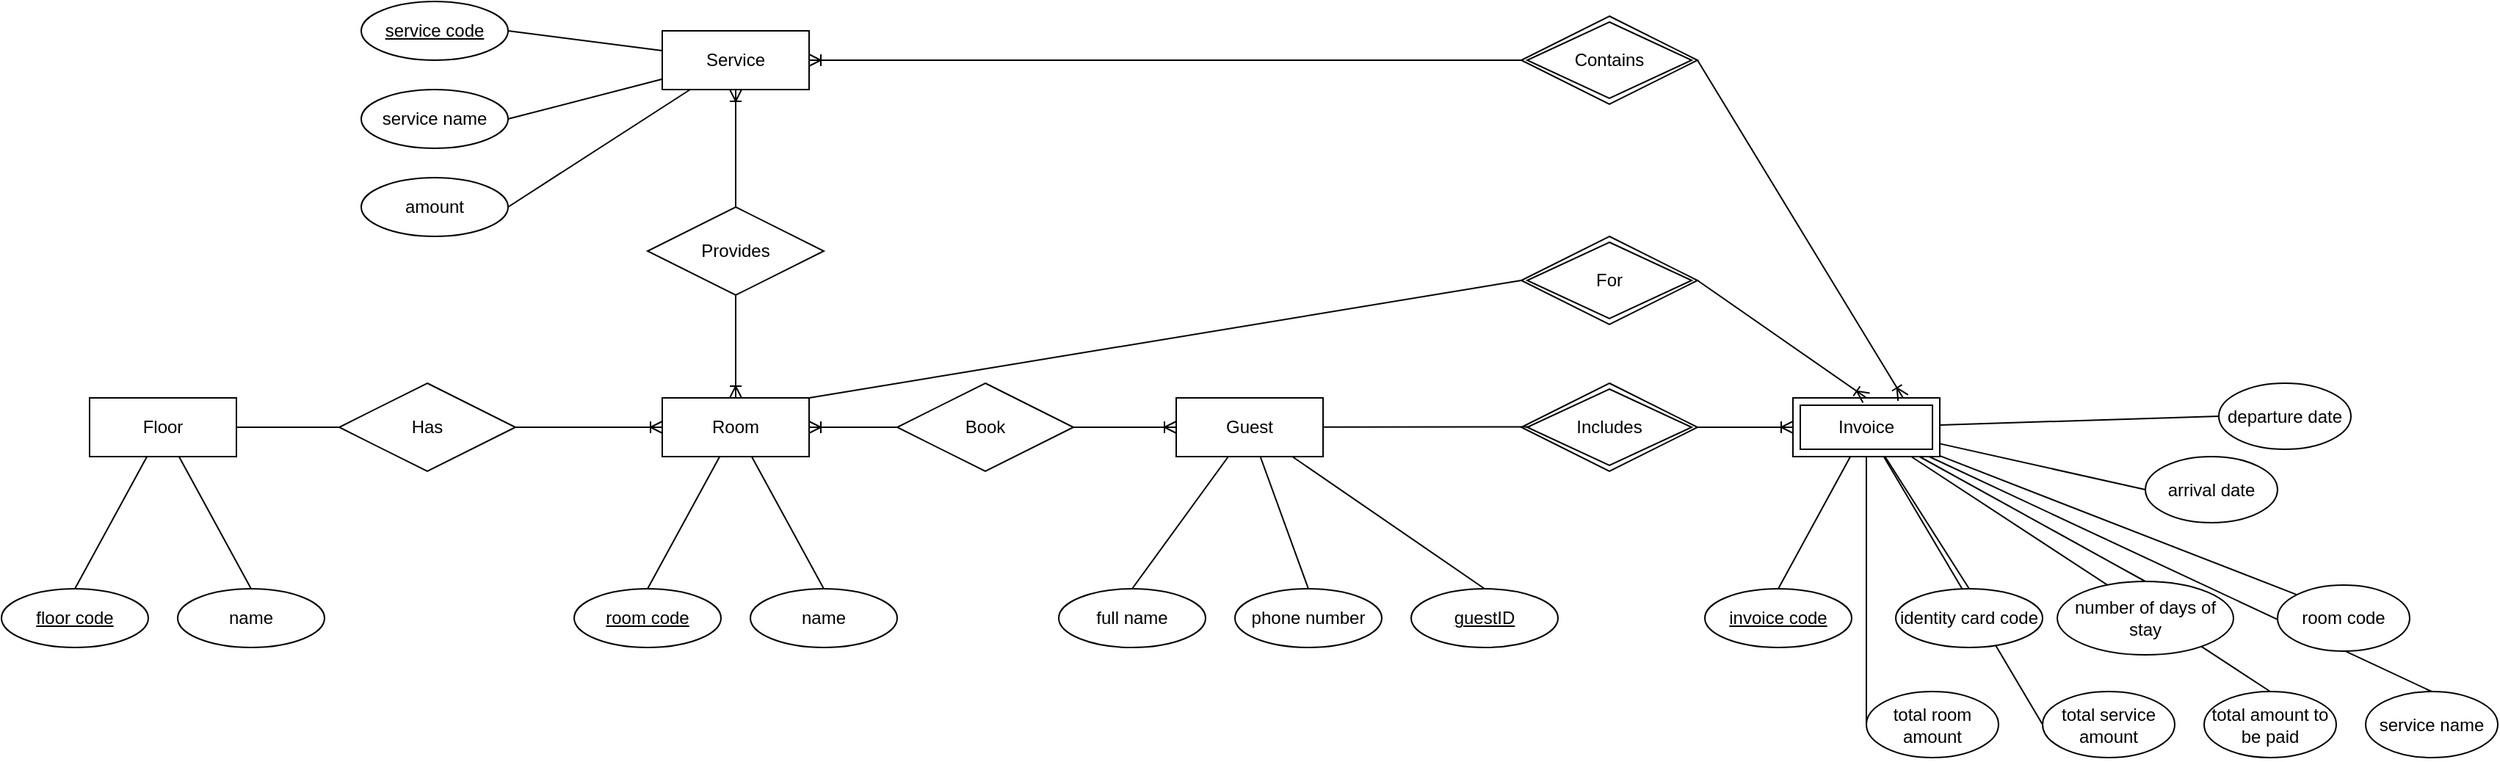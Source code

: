 <mxfile version="24.6.4" type="device">
  <diagram id="R2lEEEUBdFMjLlhIrx00" name="Page-1">
    <mxGraphModel dx="1571" dy="922" grid="1" gridSize="10" guides="1" tooltips="1" connect="1" arrows="1" fold="1" page="1" pageScale="1" pageWidth="850" pageHeight="1100" math="0" shadow="0" extFonts="Permanent Marker^https://fonts.googleapis.com/css?family=Permanent+Marker">
      <root>
        <mxCell id="0" />
        <mxCell id="1" parent="0" />
        <mxCell id="vCwaJzvMc3eC2j3Zzm_z-6" value="" style="group" vertex="1" connectable="0" parent="1">
          <mxGeometry x="570" y="670" width="220" height="170" as="geometry" />
        </mxCell>
        <mxCell id="vCwaJzvMc3eC2j3Zzm_z-3" style="edgeStyle=none;rounded=0;orthogonalLoop=1;jettySize=auto;html=1;entryX=0.5;entryY=0;entryDx=0;entryDy=0;endArrow=none;endFill=0;" edge="1" parent="vCwaJzvMc3eC2j3Zzm_z-6" source="vCwaJzvMc3eC2j3Zzm_z-1" target="vCwaJzvMc3eC2j3Zzm_z-2">
          <mxGeometry relative="1" as="geometry" />
        </mxCell>
        <mxCell id="vCwaJzvMc3eC2j3Zzm_z-5" style="edgeStyle=none;rounded=0;orthogonalLoop=1;jettySize=auto;html=1;entryX=0.5;entryY=0;entryDx=0;entryDy=0;endArrow=none;endFill=0;" edge="1" parent="vCwaJzvMc3eC2j3Zzm_z-6" source="vCwaJzvMc3eC2j3Zzm_z-1" target="vCwaJzvMc3eC2j3Zzm_z-4">
          <mxGeometry relative="1" as="geometry" />
        </mxCell>
        <mxCell id="vCwaJzvMc3eC2j3Zzm_z-1" value="Room" style="whiteSpace=wrap;html=1;align=center;" vertex="1" parent="vCwaJzvMc3eC2j3Zzm_z-6">
          <mxGeometry x="60" width="100" height="40" as="geometry" />
        </mxCell>
        <mxCell id="vCwaJzvMc3eC2j3Zzm_z-2" value="room code" style="ellipse;whiteSpace=wrap;html=1;align=center;fontStyle=4;" vertex="1" parent="vCwaJzvMc3eC2j3Zzm_z-6">
          <mxGeometry y="130" width="100" height="40" as="geometry" />
        </mxCell>
        <mxCell id="vCwaJzvMc3eC2j3Zzm_z-4" value="name" style="ellipse;whiteSpace=wrap;html=1;align=center;" vertex="1" parent="vCwaJzvMc3eC2j3Zzm_z-6">
          <mxGeometry x="120" y="130" width="100" height="40" as="geometry" />
        </mxCell>
        <mxCell id="vCwaJzvMc3eC2j3Zzm_z-8" value="" style="group" vertex="1" connectable="0" parent="1">
          <mxGeometry x="180" y="670" width="220" height="170" as="geometry" />
        </mxCell>
        <mxCell id="vCwaJzvMc3eC2j3Zzm_z-9" style="edgeStyle=none;rounded=0;orthogonalLoop=1;jettySize=auto;html=1;entryX=0.5;entryY=0;entryDx=0;entryDy=0;endArrow=none;endFill=0;" edge="1" parent="vCwaJzvMc3eC2j3Zzm_z-8" source="vCwaJzvMc3eC2j3Zzm_z-11" target="vCwaJzvMc3eC2j3Zzm_z-12">
          <mxGeometry relative="1" as="geometry" />
        </mxCell>
        <mxCell id="vCwaJzvMc3eC2j3Zzm_z-10" style="edgeStyle=none;rounded=0;orthogonalLoop=1;jettySize=auto;html=1;entryX=0.5;entryY=0;entryDx=0;entryDy=0;endArrow=none;endFill=0;" edge="1" parent="vCwaJzvMc3eC2j3Zzm_z-8" source="vCwaJzvMc3eC2j3Zzm_z-11" target="vCwaJzvMc3eC2j3Zzm_z-13">
          <mxGeometry relative="1" as="geometry" />
        </mxCell>
        <mxCell id="vCwaJzvMc3eC2j3Zzm_z-11" value="Floor" style="whiteSpace=wrap;html=1;align=center;" vertex="1" parent="vCwaJzvMc3eC2j3Zzm_z-8">
          <mxGeometry x="60" width="100" height="40" as="geometry" />
        </mxCell>
        <mxCell id="vCwaJzvMc3eC2j3Zzm_z-12" value="floor code" style="ellipse;whiteSpace=wrap;html=1;align=center;fontStyle=4;" vertex="1" parent="vCwaJzvMc3eC2j3Zzm_z-8">
          <mxGeometry y="130" width="100" height="40" as="geometry" />
        </mxCell>
        <mxCell id="vCwaJzvMc3eC2j3Zzm_z-13" value="name" style="ellipse;whiteSpace=wrap;html=1;align=center;" vertex="1" parent="vCwaJzvMc3eC2j3Zzm_z-8">
          <mxGeometry x="120" y="130" width="100" height="40" as="geometry" />
        </mxCell>
        <mxCell id="vCwaJzvMc3eC2j3Zzm_z-22" value="" style="group" vertex="1" connectable="0" parent="1">
          <mxGeometry x="900" y="670" width="435" height="170" as="geometry" />
        </mxCell>
        <mxCell id="vCwaJzvMc3eC2j3Zzm_z-19" style="edgeStyle=none;rounded=0;orthogonalLoop=1;jettySize=auto;html=1;entryX=0.5;entryY=0;entryDx=0;entryDy=0;endArrow=none;endFill=0;" edge="1" parent="vCwaJzvMc3eC2j3Zzm_z-22" source="vCwaJzvMc3eC2j3Zzm_z-15" target="vCwaJzvMc3eC2j3Zzm_z-16">
          <mxGeometry relative="1" as="geometry" />
        </mxCell>
        <mxCell id="vCwaJzvMc3eC2j3Zzm_z-20" style="edgeStyle=none;rounded=0;orthogonalLoop=1;jettySize=auto;html=1;entryX=0.5;entryY=0;entryDx=0;entryDy=0;endArrow=none;endFill=0;" edge="1" parent="vCwaJzvMc3eC2j3Zzm_z-22" source="vCwaJzvMc3eC2j3Zzm_z-15" target="vCwaJzvMc3eC2j3Zzm_z-17">
          <mxGeometry relative="1" as="geometry" />
        </mxCell>
        <mxCell id="vCwaJzvMc3eC2j3Zzm_z-21" style="edgeStyle=none;rounded=0;orthogonalLoop=1;jettySize=auto;html=1;entryX=0.5;entryY=0;entryDx=0;entryDy=0;endArrow=none;endFill=0;" edge="1" parent="vCwaJzvMc3eC2j3Zzm_z-22" source="vCwaJzvMc3eC2j3Zzm_z-15" target="vCwaJzvMc3eC2j3Zzm_z-18">
          <mxGeometry relative="1" as="geometry" />
        </mxCell>
        <mxCell id="vCwaJzvMc3eC2j3Zzm_z-15" value="Guest" style="whiteSpace=wrap;html=1;align=center;" vertex="1" parent="vCwaJzvMc3eC2j3Zzm_z-22">
          <mxGeometry x="80" width="100" height="40" as="geometry" />
        </mxCell>
        <mxCell id="vCwaJzvMc3eC2j3Zzm_z-16" value="full name" style="ellipse;whiteSpace=wrap;html=1;align=center;" vertex="1" parent="vCwaJzvMc3eC2j3Zzm_z-22">
          <mxGeometry y="130" width="100" height="40" as="geometry" />
        </mxCell>
        <mxCell id="vCwaJzvMc3eC2j3Zzm_z-17" value="phone number" style="ellipse;whiteSpace=wrap;html=1;align=center;" vertex="1" parent="vCwaJzvMc3eC2j3Zzm_z-22">
          <mxGeometry x="120" y="130" width="100" height="40" as="geometry" />
        </mxCell>
        <mxCell id="vCwaJzvMc3eC2j3Zzm_z-18" value="guestID" style="ellipse;whiteSpace=wrap;html=1;align=center;fontStyle=4;" vertex="1" parent="vCwaJzvMc3eC2j3Zzm_z-22">
          <mxGeometry x="240" y="130" width="100" height="40" as="geometry" />
        </mxCell>
        <mxCell id="vCwaJzvMc3eC2j3Zzm_z-77" value="Includes" style="shape=rhombus;double=1;perimeter=rhombusPerimeter;whiteSpace=wrap;html=1;align=center;" vertex="1" parent="vCwaJzvMc3eC2j3Zzm_z-22">
          <mxGeometry x="315" y="-10" width="120" height="60" as="geometry" />
        </mxCell>
        <mxCell id="vCwaJzvMc3eC2j3Zzm_z-79" style="edgeStyle=none;rounded=0;orthogonalLoop=1;jettySize=auto;html=1;entryX=0.051;entryY=0.496;entryDx=0;entryDy=0;entryPerimeter=0;endArrow=none;endFill=0;" edge="1" parent="vCwaJzvMc3eC2j3Zzm_z-22" source="vCwaJzvMc3eC2j3Zzm_z-15" target="vCwaJzvMc3eC2j3Zzm_z-77">
          <mxGeometry relative="1" as="geometry" />
        </mxCell>
        <mxCell id="vCwaJzvMc3eC2j3Zzm_z-53" value="" style="group" vertex="1" connectable="0" parent="1">
          <mxGeometry x="1340" y="660" width="540" height="255" as="geometry" />
        </mxCell>
        <mxCell id="vCwaJzvMc3eC2j3Zzm_z-33" style="edgeStyle=none;rounded=0;orthogonalLoop=1;jettySize=auto;html=1;entryX=0.5;entryY=0;entryDx=0;entryDy=0;endArrow=none;endFill=0;" edge="1" parent="vCwaJzvMc3eC2j3Zzm_z-53" source="vCwaJzvMc3eC2j3Zzm_z-31" target="vCwaJzvMc3eC2j3Zzm_z-32">
          <mxGeometry relative="1" as="geometry" />
        </mxCell>
        <mxCell id="vCwaJzvMc3eC2j3Zzm_z-35" style="edgeStyle=none;rounded=0;orthogonalLoop=1;jettySize=auto;html=1;entryX=0.5;entryY=0;entryDx=0;entryDy=0;endArrow=none;endFill=0;" edge="1" parent="vCwaJzvMc3eC2j3Zzm_z-53" source="vCwaJzvMc3eC2j3Zzm_z-31" target="vCwaJzvMc3eC2j3Zzm_z-34">
          <mxGeometry relative="1" as="geometry" />
        </mxCell>
        <mxCell id="vCwaJzvMc3eC2j3Zzm_z-37" style="edgeStyle=none;rounded=0;orthogonalLoop=1;jettySize=auto;html=1;entryX=0.5;entryY=0;entryDx=0;entryDy=0;endArrow=none;endFill=0;" edge="1" parent="vCwaJzvMc3eC2j3Zzm_z-53" source="vCwaJzvMc3eC2j3Zzm_z-31" target="vCwaJzvMc3eC2j3Zzm_z-36">
          <mxGeometry relative="1" as="geometry" />
        </mxCell>
        <mxCell id="vCwaJzvMc3eC2j3Zzm_z-39" style="edgeStyle=none;rounded=0;orthogonalLoop=1;jettySize=auto;html=1;entryX=0;entryY=0.5;entryDx=0;entryDy=0;endArrow=none;endFill=0;" edge="1" parent="vCwaJzvMc3eC2j3Zzm_z-53" source="vCwaJzvMc3eC2j3Zzm_z-31" target="vCwaJzvMc3eC2j3Zzm_z-38">
          <mxGeometry relative="1" as="geometry" />
        </mxCell>
        <mxCell id="vCwaJzvMc3eC2j3Zzm_z-41" style="edgeStyle=none;rounded=0;orthogonalLoop=1;jettySize=auto;html=1;entryX=0;entryY=0.5;entryDx=0;entryDy=0;endArrow=none;endFill=0;" edge="1" parent="vCwaJzvMc3eC2j3Zzm_z-53" source="vCwaJzvMc3eC2j3Zzm_z-31" target="vCwaJzvMc3eC2j3Zzm_z-40">
          <mxGeometry relative="1" as="geometry" />
        </mxCell>
        <mxCell id="vCwaJzvMc3eC2j3Zzm_z-43" style="edgeStyle=none;rounded=0;orthogonalLoop=1;jettySize=auto;html=1;entryX=0;entryY=0;entryDx=0;entryDy=0;endArrow=none;endFill=0;" edge="1" parent="vCwaJzvMc3eC2j3Zzm_z-53" source="vCwaJzvMc3eC2j3Zzm_z-31" target="vCwaJzvMc3eC2j3Zzm_z-42">
          <mxGeometry relative="1" as="geometry" />
        </mxCell>
        <mxCell id="vCwaJzvMc3eC2j3Zzm_z-45" style="edgeStyle=none;rounded=0;orthogonalLoop=1;jettySize=auto;html=1;entryX=0;entryY=0.5;entryDx=0;entryDy=0;endArrow=none;endFill=0;" edge="1" parent="vCwaJzvMc3eC2j3Zzm_z-53" source="vCwaJzvMc3eC2j3Zzm_z-31" target="vCwaJzvMc3eC2j3Zzm_z-44">
          <mxGeometry relative="1" as="geometry" />
        </mxCell>
        <mxCell id="vCwaJzvMc3eC2j3Zzm_z-47" style="edgeStyle=none;rounded=0;orthogonalLoop=1;jettySize=auto;html=1;entryX=0;entryY=0.5;entryDx=0;entryDy=0;endArrow=none;endFill=0;" edge="1" parent="vCwaJzvMc3eC2j3Zzm_z-53" source="vCwaJzvMc3eC2j3Zzm_z-31" target="vCwaJzvMc3eC2j3Zzm_z-46">
          <mxGeometry relative="1" as="geometry" />
        </mxCell>
        <mxCell id="vCwaJzvMc3eC2j3Zzm_z-50" style="edgeStyle=none;rounded=0;orthogonalLoop=1;jettySize=auto;html=1;entryX=0.5;entryY=0;entryDx=0;entryDy=0;endArrow=none;endFill=0;" edge="1" parent="vCwaJzvMc3eC2j3Zzm_z-53" source="vCwaJzvMc3eC2j3Zzm_z-31" target="vCwaJzvMc3eC2j3Zzm_z-49">
          <mxGeometry relative="1" as="geometry" />
        </mxCell>
        <mxCell id="vCwaJzvMc3eC2j3Zzm_z-52" style="edgeStyle=none;rounded=0;orthogonalLoop=1;jettySize=auto;html=1;entryX=0.5;entryY=0;entryDx=0;entryDy=0;endArrow=none;endFill=0;" edge="1" parent="vCwaJzvMc3eC2j3Zzm_z-53" source="vCwaJzvMc3eC2j3Zzm_z-31" target="vCwaJzvMc3eC2j3Zzm_z-51">
          <mxGeometry relative="1" as="geometry" />
        </mxCell>
        <mxCell id="vCwaJzvMc3eC2j3Zzm_z-31" value="Invoice" style="shape=ext;margin=3;double=1;whiteSpace=wrap;html=1;align=center;" vertex="1" parent="vCwaJzvMc3eC2j3Zzm_z-53">
          <mxGeometry x="60" y="10" width="100" height="40" as="geometry" />
        </mxCell>
        <mxCell id="vCwaJzvMc3eC2j3Zzm_z-32" value="invoice code" style="ellipse;whiteSpace=wrap;html=1;align=center;fontStyle=4;" vertex="1" parent="vCwaJzvMc3eC2j3Zzm_z-53">
          <mxGeometry y="140" width="100" height="40" as="geometry" />
        </mxCell>
        <mxCell id="vCwaJzvMc3eC2j3Zzm_z-34" value="identity card code" style="ellipse;whiteSpace=wrap;html=1;align=center;" vertex="1" parent="vCwaJzvMc3eC2j3Zzm_z-53">
          <mxGeometry x="130" y="140" width="100" height="40" as="geometry" />
        </mxCell>
        <mxCell id="vCwaJzvMc3eC2j3Zzm_z-36" value="number of days of stay" style="ellipse;whiteSpace=wrap;html=1;align=center;" vertex="1" parent="vCwaJzvMc3eC2j3Zzm_z-53">
          <mxGeometry x="240" y="135" width="120" height="50" as="geometry" />
        </mxCell>
        <mxCell id="vCwaJzvMc3eC2j3Zzm_z-38" value="arrival date" style="ellipse;whiteSpace=wrap;html=1;align=center;" vertex="1" parent="vCwaJzvMc3eC2j3Zzm_z-53">
          <mxGeometry x="300" y="50" width="90" height="45" as="geometry" />
        </mxCell>
        <mxCell id="vCwaJzvMc3eC2j3Zzm_z-40" value="departure date" style="ellipse;whiteSpace=wrap;html=1;align=center;" vertex="1" parent="vCwaJzvMc3eC2j3Zzm_z-53">
          <mxGeometry x="350" width="90" height="45" as="geometry" />
        </mxCell>
        <mxCell id="vCwaJzvMc3eC2j3Zzm_z-42" value="room code" style="ellipse;whiteSpace=wrap;html=1;align=center;" vertex="1" parent="vCwaJzvMc3eC2j3Zzm_z-53">
          <mxGeometry x="390" y="137.5" width="90" height="45" as="geometry" />
        </mxCell>
        <mxCell id="vCwaJzvMc3eC2j3Zzm_z-44" value="total room amount" style="ellipse;whiteSpace=wrap;html=1;align=center;" vertex="1" parent="vCwaJzvMc3eC2j3Zzm_z-53">
          <mxGeometry x="110" y="210" width="90" height="45" as="geometry" />
        </mxCell>
        <mxCell id="vCwaJzvMc3eC2j3Zzm_z-46" value="total service amount" style="ellipse;whiteSpace=wrap;html=1;align=center;" vertex="1" parent="vCwaJzvMc3eC2j3Zzm_z-53">
          <mxGeometry x="230" y="210" width="90" height="45" as="geometry" />
        </mxCell>
        <mxCell id="vCwaJzvMc3eC2j3Zzm_z-48" style="edgeStyle=none;rounded=0;orthogonalLoop=1;jettySize=auto;html=1;exitX=1;exitY=1;exitDx=0;exitDy=0;" edge="1" parent="vCwaJzvMc3eC2j3Zzm_z-53" source="vCwaJzvMc3eC2j3Zzm_z-46" target="vCwaJzvMc3eC2j3Zzm_z-46">
          <mxGeometry relative="1" as="geometry" />
        </mxCell>
        <mxCell id="vCwaJzvMc3eC2j3Zzm_z-49" value="total amount to be paid" style="ellipse;whiteSpace=wrap;html=1;align=center;" vertex="1" parent="vCwaJzvMc3eC2j3Zzm_z-53">
          <mxGeometry x="340" y="210" width="90" height="45" as="geometry" />
        </mxCell>
        <mxCell id="vCwaJzvMc3eC2j3Zzm_z-51" value="service name" style="ellipse;whiteSpace=wrap;html=1;align=center;" vertex="1" parent="vCwaJzvMc3eC2j3Zzm_z-53">
          <mxGeometry x="450" y="210" width="90" height="45" as="geometry" />
        </mxCell>
        <mxCell id="vCwaJzvMc3eC2j3Zzm_z-55" style="edgeStyle=none;rounded=0;orthogonalLoop=1;jettySize=auto;html=1;entryX=1;entryY=0.5;entryDx=0;entryDy=0;endArrow=none;endFill=0;" edge="1" parent="1" source="vCwaJzvMc3eC2j3Zzm_z-54" target="vCwaJzvMc3eC2j3Zzm_z-11">
          <mxGeometry relative="1" as="geometry" />
        </mxCell>
        <mxCell id="vCwaJzvMc3eC2j3Zzm_z-57" style="edgeStyle=none;rounded=0;orthogonalLoop=1;jettySize=auto;html=1;endArrow=ERoneToMany;endFill=0;" edge="1" parent="1" source="vCwaJzvMc3eC2j3Zzm_z-54">
          <mxGeometry relative="1" as="geometry">
            <mxPoint x="630" y="690" as="targetPoint" />
          </mxGeometry>
        </mxCell>
        <mxCell id="vCwaJzvMc3eC2j3Zzm_z-54" value="Has" style="shape=rhombus;perimeter=rhombusPerimeter;whiteSpace=wrap;html=1;align=center;" vertex="1" parent="1">
          <mxGeometry x="410" y="660" width="120" height="60" as="geometry" />
        </mxCell>
        <mxCell id="vCwaJzvMc3eC2j3Zzm_z-61" style="edgeStyle=none;rounded=0;orthogonalLoop=1;jettySize=auto;html=1;exitX=1;exitY=0.5;exitDx=0;exitDy=0;entryX=0;entryY=0.5;entryDx=0;entryDy=0;endArrow=ERoneToMany;endFill=0;" edge="1" parent="1" source="vCwaJzvMc3eC2j3Zzm_z-59" target="vCwaJzvMc3eC2j3Zzm_z-15">
          <mxGeometry relative="1" as="geometry" />
        </mxCell>
        <mxCell id="vCwaJzvMc3eC2j3Zzm_z-62" style="edgeStyle=none;rounded=0;orthogonalLoop=1;jettySize=auto;html=1;exitX=0;exitY=0.5;exitDx=0;exitDy=0;entryX=1;entryY=0.5;entryDx=0;entryDy=0;endArrow=ERoneToMany;endFill=0;" edge="1" parent="1" source="vCwaJzvMc3eC2j3Zzm_z-59" target="vCwaJzvMc3eC2j3Zzm_z-1">
          <mxGeometry relative="1" as="geometry" />
        </mxCell>
        <mxCell id="vCwaJzvMc3eC2j3Zzm_z-59" value="Book" style="shape=rhombus;perimeter=rhombusPerimeter;whiteSpace=wrap;html=1;align=center;" vertex="1" parent="1">
          <mxGeometry x="790" y="660" width="120" height="60" as="geometry" />
        </mxCell>
        <mxCell id="vCwaJzvMc3eC2j3Zzm_z-72" style="edgeStyle=none;rounded=0;orthogonalLoop=1;jettySize=auto;html=1;entryX=0.5;entryY=0;entryDx=0;entryDy=0;endArrow=ERoneToMany;endFill=0;" edge="1" parent="1" source="vCwaJzvMc3eC2j3Zzm_z-63" target="vCwaJzvMc3eC2j3Zzm_z-1">
          <mxGeometry relative="1" as="geometry" />
        </mxCell>
        <mxCell id="vCwaJzvMc3eC2j3Zzm_z-73" style="edgeStyle=none;rounded=0;orthogonalLoop=1;jettySize=auto;html=1;endArrow=ERoneToMany;endFill=0;" edge="1" parent="1" source="vCwaJzvMc3eC2j3Zzm_z-63" target="vCwaJzvMc3eC2j3Zzm_z-23">
          <mxGeometry relative="1" as="geometry" />
        </mxCell>
        <mxCell id="vCwaJzvMc3eC2j3Zzm_z-63" value="Provides" style="shape=rhombus;perimeter=rhombusPerimeter;whiteSpace=wrap;html=1;align=center;" vertex="1" parent="1">
          <mxGeometry x="620" y="540" width="120" height="60" as="geometry" />
        </mxCell>
        <mxCell id="vCwaJzvMc3eC2j3Zzm_z-28" style="edgeStyle=none;rounded=0;orthogonalLoop=1;jettySize=auto;html=1;entryX=1;entryY=0.5;entryDx=0;entryDy=0;endArrow=none;endFill=0;" edge="1" parent="1" source="vCwaJzvMc3eC2j3Zzm_z-23" target="vCwaJzvMc3eC2j3Zzm_z-26">
          <mxGeometry relative="1" as="geometry" />
        </mxCell>
        <mxCell id="vCwaJzvMc3eC2j3Zzm_z-29" style="edgeStyle=none;rounded=0;orthogonalLoop=1;jettySize=auto;html=1;entryX=1;entryY=0.5;entryDx=0;entryDy=0;endArrow=none;endFill=0;" edge="1" parent="1" source="vCwaJzvMc3eC2j3Zzm_z-23" target="vCwaJzvMc3eC2j3Zzm_z-27">
          <mxGeometry relative="1" as="geometry" />
        </mxCell>
        <mxCell id="vCwaJzvMc3eC2j3Zzm_z-23" value="Service" style="whiteSpace=wrap;html=1;align=center;" vertex="1" parent="1">
          <mxGeometry x="630" y="420" width="100" height="40" as="geometry" />
        </mxCell>
        <mxCell id="vCwaJzvMc3eC2j3Zzm_z-24" value="service code" style="ellipse;whiteSpace=wrap;html=1;align=center;fontStyle=4;" vertex="1" parent="1">
          <mxGeometry x="425" y="400" width="100" height="40" as="geometry" />
        </mxCell>
        <mxCell id="vCwaJzvMc3eC2j3Zzm_z-25" style="edgeStyle=none;rounded=0;orthogonalLoop=1;jettySize=auto;html=1;entryX=1;entryY=0.5;entryDx=0;entryDy=0;endArrow=none;endFill=0;" edge="1" parent="1" source="vCwaJzvMc3eC2j3Zzm_z-23" target="vCwaJzvMc3eC2j3Zzm_z-24">
          <mxGeometry relative="1" as="geometry" />
        </mxCell>
        <mxCell id="vCwaJzvMc3eC2j3Zzm_z-26" value="service name" style="ellipse;whiteSpace=wrap;html=1;align=center;" vertex="1" parent="1">
          <mxGeometry x="425" y="460" width="100" height="40" as="geometry" />
        </mxCell>
        <mxCell id="vCwaJzvMc3eC2j3Zzm_z-27" value="amount" style="ellipse;whiteSpace=wrap;html=1;align=center;" vertex="1" parent="1">
          <mxGeometry x="425" y="520" width="100" height="40" as="geometry" />
        </mxCell>
        <mxCell id="vCwaJzvMc3eC2j3Zzm_z-81" style="edgeStyle=none;rounded=0;orthogonalLoop=1;jettySize=auto;html=1;entryX=0;entryY=0.5;entryDx=0;entryDy=0;endArrow=ERoneToMany;endFill=0;" edge="1" parent="1" source="vCwaJzvMc3eC2j3Zzm_z-77" target="vCwaJzvMc3eC2j3Zzm_z-31">
          <mxGeometry relative="1" as="geometry" />
        </mxCell>
        <mxCell id="vCwaJzvMc3eC2j3Zzm_z-82" value="For" style="shape=rhombus;double=1;perimeter=rhombusPerimeter;whiteSpace=wrap;html=1;align=center;" vertex="1" parent="1">
          <mxGeometry x="1215" y="560" width="120" height="60" as="geometry" />
        </mxCell>
        <mxCell id="vCwaJzvMc3eC2j3Zzm_z-83" style="edgeStyle=none;rounded=0;orthogonalLoop=1;jettySize=auto;html=1;exitX=1;exitY=0;exitDx=0;exitDy=0;entryX=0;entryY=0.5;entryDx=0;entryDy=0;endArrow=none;endFill=0;" edge="1" parent="1" source="vCwaJzvMc3eC2j3Zzm_z-1" target="vCwaJzvMc3eC2j3Zzm_z-82">
          <mxGeometry relative="1" as="geometry" />
        </mxCell>
        <mxCell id="vCwaJzvMc3eC2j3Zzm_z-84" style="edgeStyle=none;rounded=0;orthogonalLoop=1;jettySize=auto;html=1;exitX=0.5;exitY=0;exitDx=0;exitDy=0;entryX=1;entryY=0.5;entryDx=0;entryDy=0;endArrow=none;endFill=0;startArrow=ERoneToMany;startFill=0;" edge="1" parent="1" source="vCwaJzvMc3eC2j3Zzm_z-31" target="vCwaJzvMc3eC2j3Zzm_z-82">
          <mxGeometry relative="1" as="geometry">
            <mxPoint x="1455" y="620" as="sourcePoint" />
            <mxPoint x="1390.0" y="540" as="targetPoint" />
          </mxGeometry>
        </mxCell>
        <mxCell id="vCwaJzvMc3eC2j3Zzm_z-86" style="edgeStyle=none;rounded=0;orthogonalLoop=1;jettySize=auto;html=1;entryX=1;entryY=0.5;entryDx=0;entryDy=0;endArrow=ERoneToMany;endFill=0;" edge="1" parent="1" source="vCwaJzvMc3eC2j3Zzm_z-85" target="vCwaJzvMc3eC2j3Zzm_z-23">
          <mxGeometry relative="1" as="geometry" />
        </mxCell>
        <mxCell id="vCwaJzvMc3eC2j3Zzm_z-87" style="edgeStyle=none;rounded=0;orthogonalLoop=1;jettySize=auto;html=1;entryX=0.75;entryY=0;entryDx=0;entryDy=0;exitX=1;exitY=0.5;exitDx=0;exitDy=0;endArrow=ERoneToMany;endFill=0;" edge="1" parent="1" source="vCwaJzvMc3eC2j3Zzm_z-85" target="vCwaJzvMc3eC2j3Zzm_z-31">
          <mxGeometry relative="1" as="geometry" />
        </mxCell>
        <mxCell id="vCwaJzvMc3eC2j3Zzm_z-85" value="Contains" style="shape=rhombus;double=1;perimeter=rhombusPerimeter;whiteSpace=wrap;html=1;align=center;" vertex="1" parent="1">
          <mxGeometry x="1215" y="410" width="120" height="60" as="geometry" />
        </mxCell>
      </root>
    </mxGraphModel>
  </diagram>
</mxfile>
